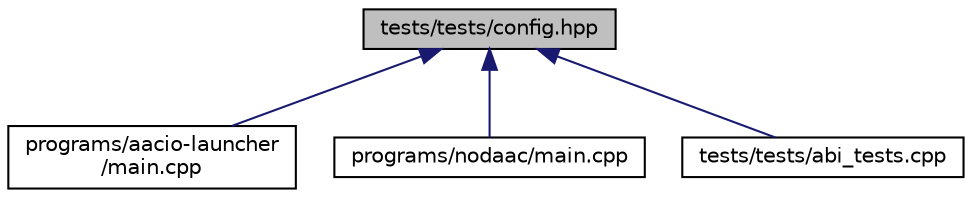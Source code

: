 digraph "tests/tests/config.hpp"
{
  edge [fontname="Helvetica",fontsize="10",labelfontname="Helvetica",labelfontsize="10"];
  node [fontname="Helvetica",fontsize="10",shape=record];
  Node1 [label="tests/tests/config.hpp",height=0.2,width=0.4,color="black", fillcolor="grey75", style="filled", fontcolor="black"];
  Node1 -> Node2 [dir="back",color="midnightblue",fontsize="10",style="solid",fontname="Helvetica"];
  Node2 [label="programs/aacio-launcher\l/main.cpp",height=0.2,width=0.4,color="black", fillcolor="white", style="filled",URL="$programs_2aacio-launcher_2main_8cpp.html",tooltip="launch testnet nodes "];
  Node1 -> Node3 [dir="back",color="midnightblue",fontsize="10",style="solid",fontname="Helvetica"];
  Node3 [label="programs/nodaac/main.cpp",height=0.2,width=0.4,color="black", fillcolor="white", style="filled",URL="$programs_2nodaac_2main_8cpp.html"];
  Node1 -> Node4 [dir="back",color="midnightblue",fontsize="10",style="solid",fontname="Helvetica"];
  Node4 [label="tests/tests/abi_tests.cpp",height=0.2,width=0.4,color="black", fillcolor="white", style="filled",URL="$abi__tests_8cpp.html"];
}
